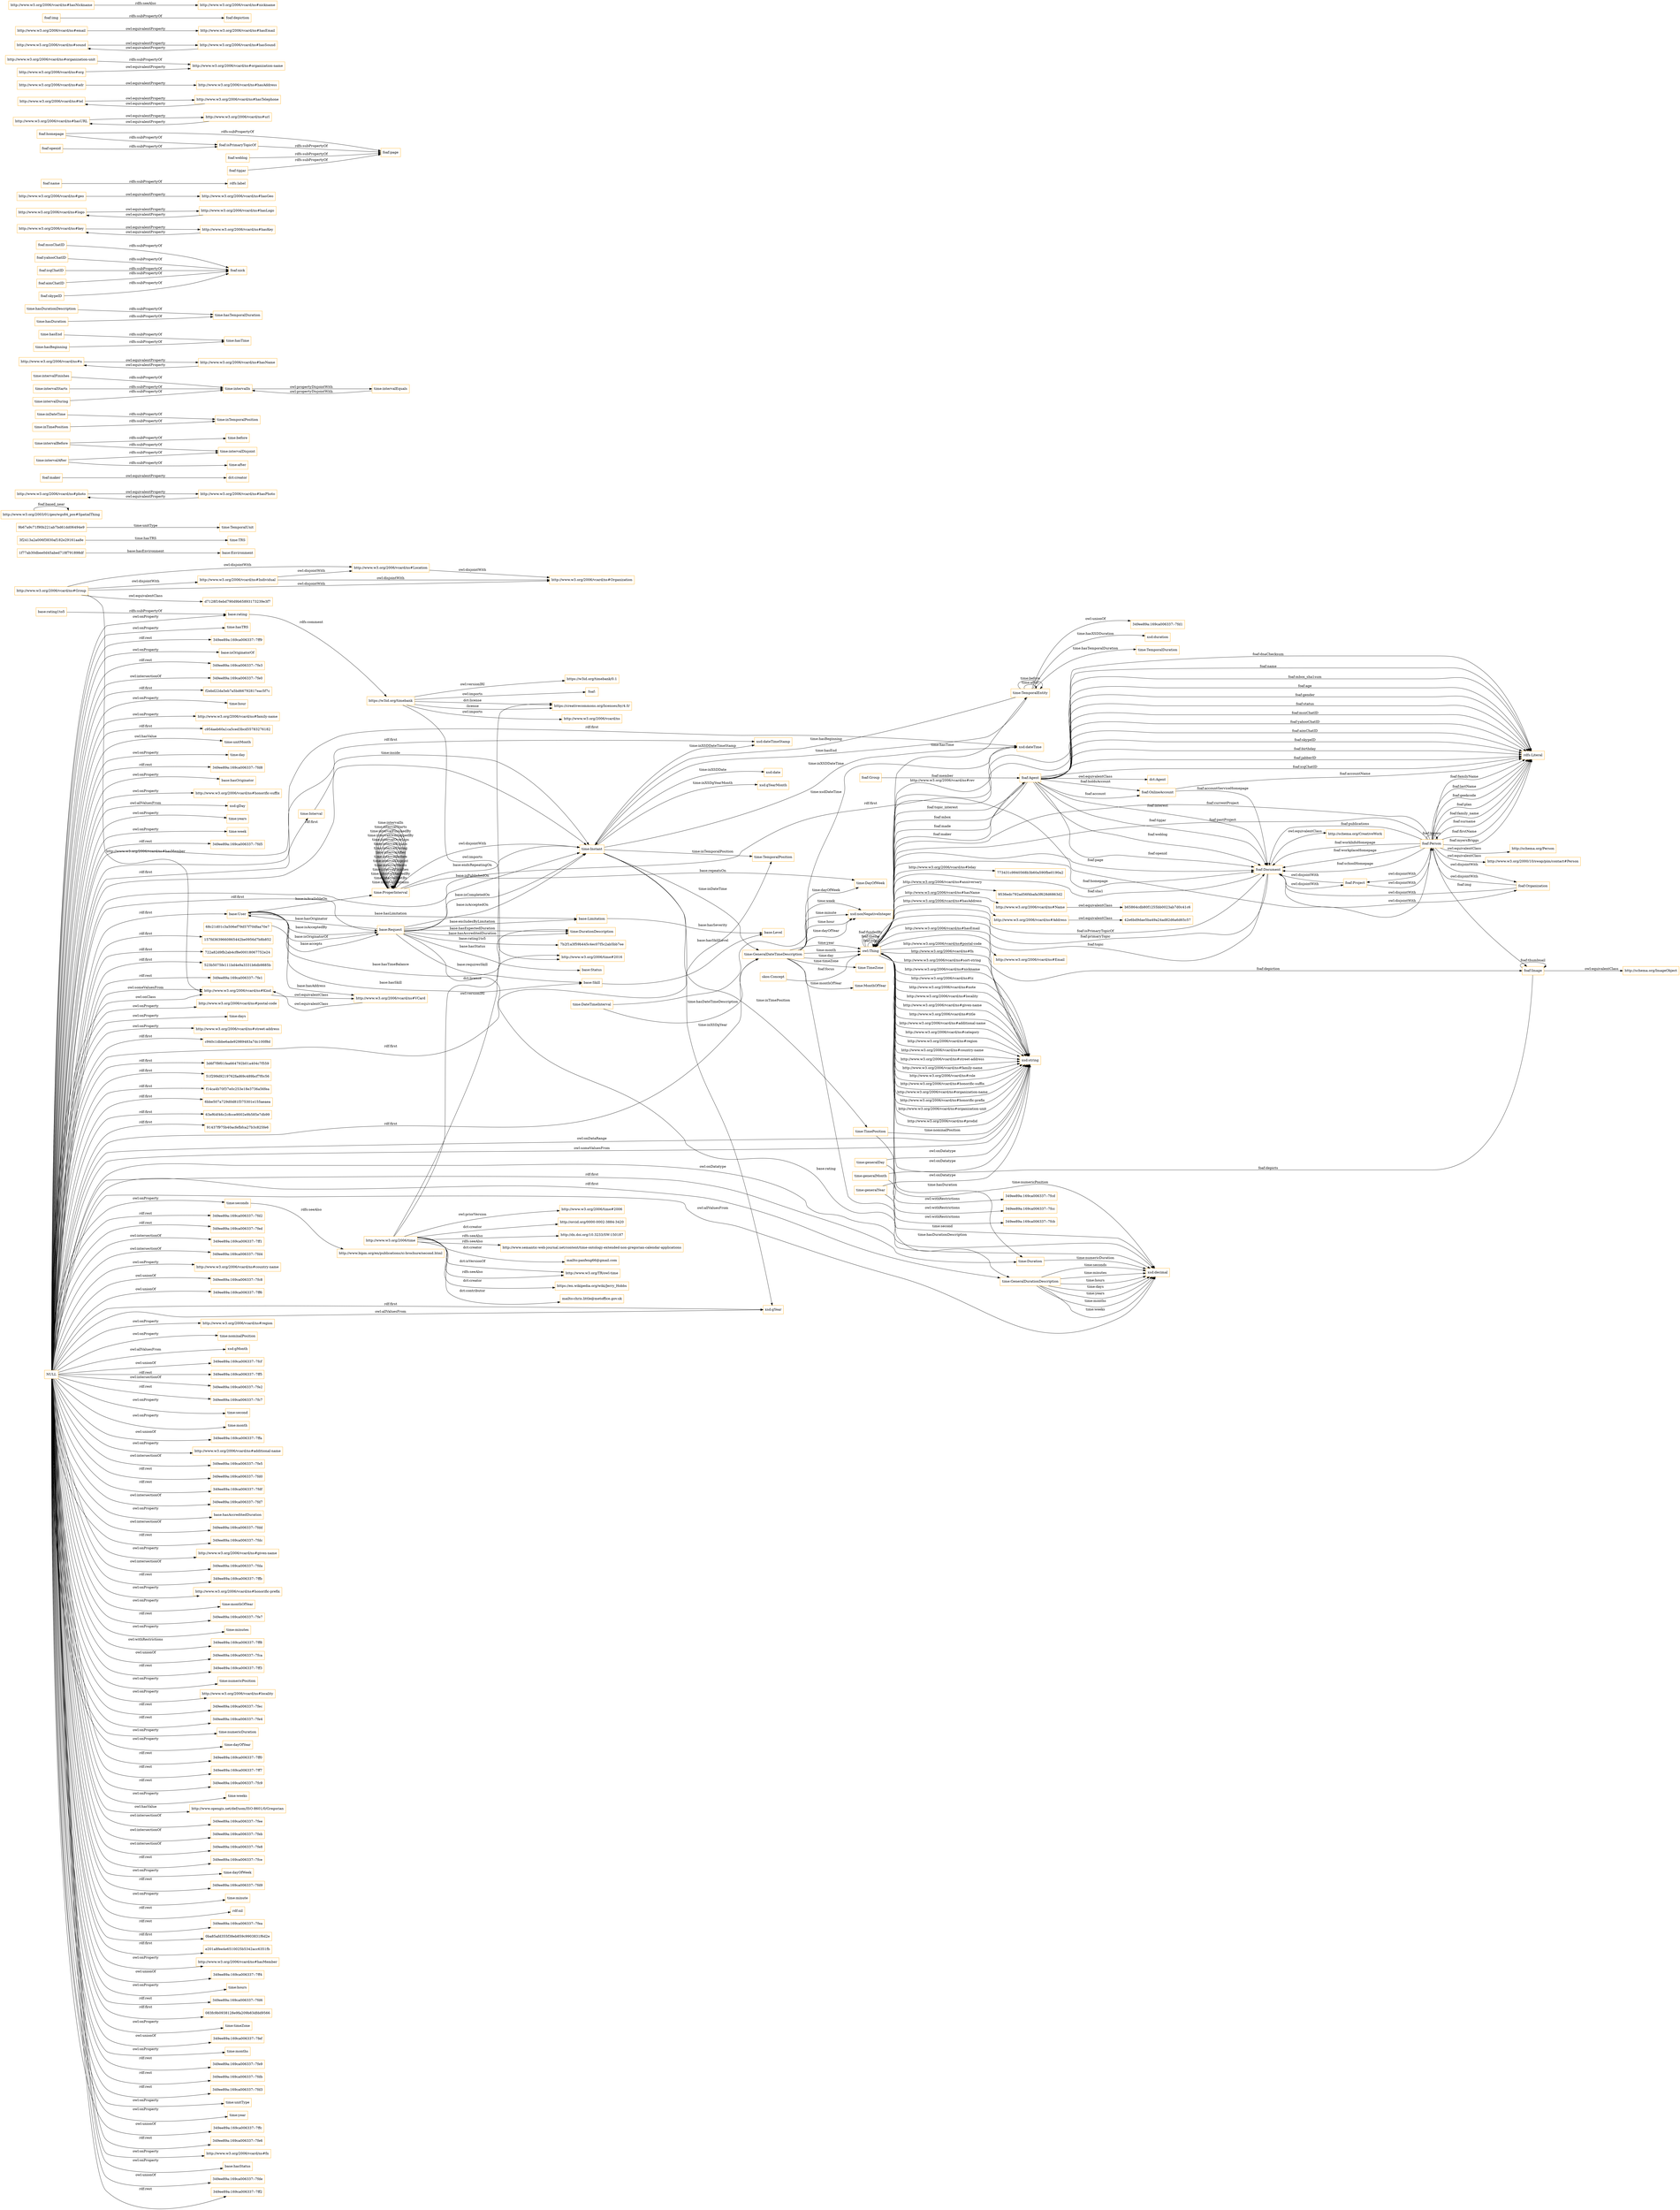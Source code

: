 digraph ar2dtool_diagram { 
rankdir=LR;
size="1501"
node [shape = rectangle, color="orange"]; "base:User" "base:Status" "base:Skill" "base:Request" "base:Limitation" "base:Level" "base:Environment" "1f77ab30dbee0d45abed718f791898df" "68c21d01c3a506ef79d57f70dfaa70e7" "157fd3639660865442be0956d7b8b852" "722a82d9fb2ab4cf8e00018067752e24" "523b5075fe111bd4e9a3331b6db9885b" "42e6bd9dae5ba49a24ad82d6a6d65c57" "http://www.w3.org/2006/vcard/ns#Kind" "http://www.w3.org/2006/vcard/ns#Email" "c940c1dbbe6ade92989483a7dc100f8d" "http://www.w3.org/2006/vcard/ns#Location" "3d6f7f9f01fea664792b01a404c7f559" "51f299d9219762fad69c489bcf7f0c56" "f14ca4b70f37e0c253e18e3736a56fea" "http://www.w3.org/2006/vcard/ns#VCard" "6bbe507a729d0d81f375301e155aeaea" "http://www.w3.org/2006/vcard/ns#Group" "63ef64f46c2c8cce9002e9b585e7db99" "d7128f16ebd790d9b65893173239e3f7" "91437f975b40acfefbfca27b3c825fe6" "http://www.w3.org/2006/vcard/ns#Name" "b65864cdb80f1255bb0023ab7d0c41c6" "http://www.w3.org/2006/vcard/ns#Individual" "http://www.w3.org/2006/vcard/ns#Address" "http://www.w3.org/2006/vcard/ns#Organization" "time:TimeZone" "time:GeneralDateTimeDescription" "time:DateTimeInterval" "time:DurationDescription" "time:TRS" "time:TemporalDuration" "time:Duration" "time:GeneralDurationDescription" "time:ProperInterval" "time:TimePosition" "time:TemporalPosition" "time:Interval" "time:TemporalEntity" "3f2413a2a006f3830af182e29161aa8e" "time:MonthOfYear" "9b67a9c71f90b221ab7bd61dd06494e9" "time:TemporalUnit" "time:Instant" "time:DayOfWeek" "foaf:Image" "foaf:Project" "foaf:Agent" "foaf:Document" "http://www.w3.org/2003/01/geo/wgs84_pos#SpatialThing" "foaf:OnlineAccount" "foaf:Person" "foaf:Organization" "foaf:Group" ; /*classes style*/
	"http://www.w3.org/2006/vcard/ns#photo" -> "http://www.w3.org/2006/vcard/ns#hasPhoto" [ label = "owl:equivalentProperty" ];
	"http://www.w3.org/2006/vcard/ns#hasPhoto" -> "http://www.w3.org/2006/vcard/ns#photo" [ label = "owl:equivalentProperty" ];
	"foaf:maker" -> "dct:creator" [ label = "owl:equivalentProperty" ];
	"http://www.w3.org/2006/time" -> "http://orcid.org/0000-0002-3884-3420" [ label = "dct:creator" ];
	"http://www.w3.org/2006/time" -> "http://www.w3.org/TR/owl-time" [ label = "rdfs:seeAlso" ];
	"http://www.w3.org/2006/time" -> "http://dx.doi.org/10.3233/SW-150187" [ label = "rdfs:seeAlso" ];
	"http://www.w3.org/2006/time" -> "http://www.semantic-web-journal.net/content/time-ontology-extended-non-gregorian-calendar-applications" [ label = "rdfs:seeAlso" ];
	"http://www.w3.org/2006/time" -> "http://www.w3.org/TR/owl-time" [ label = "dct:isVersionOf" ];
	"http://www.w3.org/2006/time" -> "http://www.w3.org/2006/time#2016" [ label = "owl:versionIRI" ];
	"http://www.w3.org/2006/time" -> "mailto:panfeng66@gmail.com" [ label = "dct:creator" ];
	"http://www.w3.org/2006/time" -> "https://en.wikipedia.org/wiki/Jerry_Hobbs" [ label = "dct:creator" ];
	"http://www.w3.org/2006/time" -> "mailto:chris.little@metoffice.gov.uk" [ label = "dct:contributor" ];
	"http://www.w3.org/2006/time" -> "http://www.w3.org/2006/time#2006" [ label = "owl:priorVersion" ];
	"http://www.w3.org/2006/time" -> "https://creativecommons.org/licenses/by/4.0/" [ label = "dct:license" ];
	"time:generalDay" -> "349ee89a:169ca006337:-7fcd" [ label = "owl:withRestrictions" ];
	"time:generalDay" -> "xsd:string" [ label = "owl:onDatatype" ];
	"time:intervalBefore" -> "time:intervalDisjoint" [ label = "rdfs:subPropertyOf" ];
	"time:intervalBefore" -> "time:before" [ label = "rdfs:subPropertyOf" ];
	"time:inDateTime" -> "time:inTemporalPosition" [ label = "rdfs:subPropertyOf" ];
	"time:intervalFinishes" -> "time:intervalIn" [ label = "rdfs:subPropertyOf" ];
	"http://www.w3.org/2006/vcard/ns#n" -> "http://www.w3.org/2006/vcard/ns#hasName" [ label = "owl:equivalentProperty" ];
	"time:hasEnd" -> "time:hasTime" [ label = "rdfs:subPropertyOf" ];
	"time:hasDurationDescription" -> "time:hasTemporalDuration" [ label = "rdfs:subPropertyOf" ];
	"foaf:msnChatID" -> "foaf:nick" [ label = "rdfs:subPropertyOf" ];
	"foaf:yahooChatID" -> "foaf:nick" [ label = "rdfs:subPropertyOf" ];
	"time:intervalIn" -> "time:intervalEquals" [ label = "owl:propertyDisjointWith" ];
	"time:inTimePosition" -> "time:inTemporalPosition" [ label = "rdfs:subPropertyOf" ];
	"http://www.w3.org/2006/vcard/ns#VCard" -> "http://www.w3.org/2006/vcard/ns#Kind" [ label = "owl:equivalentClass" ];
	"http://www.w3.org/2006/vcard/ns#key" -> "http://www.w3.org/2006/vcard/ns#hasKey" [ label = "owl:equivalentProperty" ];
	"http://www.w3.org/2006/vcard/ns#Location" -> "http://www.w3.org/2006/vcard/ns#Organization" [ label = "owl:disjointWith" ];
	"time:generalYear" -> "349ee89a:169ca006337:-7fcb" [ label = "owl:withRestrictions" ];
	"time:generalYear" -> "xsd:string" [ label = "owl:onDatatype" ];
	"http://www.w3.org/2006/vcard/ns#logo" -> "http://www.w3.org/2006/vcard/ns#hasLogo" [ label = "owl:equivalentProperty" ];
	"time:intervalStarts" -> "time:intervalIn" [ label = "rdfs:subPropertyOf" ];
	"foaf:Person" -> "foaf:Project" [ label = "owl:disjointWith" ];
	"foaf:Person" -> "http://schema.org/Person" [ label = "owl:equivalentClass" ];
	"foaf:Person" -> "http://www.w3.org/2000/10/swap/pim/contact#Person" [ label = "owl:equivalentClass" ];
	"foaf:Person" -> "foaf:Organization" [ label = "owl:disjointWith" ];
	"time:intervalDuring" -> "time:intervalIn" [ label = "rdfs:subPropertyOf" ];
	"http://www.w3.org/2006/vcard/ns#geo" -> "http://www.w3.org/2006/vcard/ns#hasGeo" [ label = "owl:equivalentProperty" ];
	"time:ProperInterval" -> "time:Instant" [ label = "owl:disjointWith" ];
	"time:seconds" -> "http://www.bipm.org/en/publications/si-brochure/second.html" [ label = "rdfs:seeAlso" ];
	"foaf:icqChatID" -> "foaf:nick" [ label = "rdfs:subPropertyOf" ];
	"foaf:name" -> "rdfs:label" [ label = "rdfs:subPropertyOf" ];
	"foaf:Project" -> "foaf:Document" [ label = "owl:disjointWith" ];
	"foaf:Project" -> "foaf:Person" [ label = "owl:disjointWith" ];
	"foaf:homepage" -> "foaf:page" [ label = "rdfs:subPropertyOf" ];
	"foaf:homepage" -> "foaf:isPrimaryTopicOf" [ label = "rdfs:subPropertyOf" ];
	"foaf:weblog" -> "foaf:page" [ label = "rdfs:subPropertyOf" ];
	"https://w3id.org/timebank" -> "http://www.w3.org/2006/time#2016" [ label = "owl:imports" ];
	"https://w3id.org/timebank" -> "http://www.w3.org/2006/vcard/ns" [ label = "owl:imports" ];
	"https://w3id.org/timebank" -> "https://creativecommons.org/licenses/by/4.0/" [ label = "dct:license" ];
	"https://w3id.org/timebank" -> "https://w3id.org/timebank/0.1" [ label = "owl:versionIRI" ];
	"https://w3id.org/timebank" -> "https://creativecommons.org/licenses/by/4.0/" [ label = ":license" ];
	"https://w3id.org/timebank" -> "foaf:" [ label = "owl:imports" ];
	"time:generalMonth" -> "349ee89a:169ca006337:-7fcc" [ label = "owl:withRestrictions" ];
	"time:generalMonth" -> "xsd:string" [ label = "owl:onDatatype" ];
	"http://www.w3.org/2006/vcard/ns#hasURL" -> "http://www.w3.org/2006/vcard/ns#url" [ label = "owl:equivalentProperty" ];
	"time:intervalEquals" -> "time:intervalIn" [ label = "owl:propertyDisjointWith" ];
	"foaf:Image" -> "http://schema.org/ImageObject" [ label = "owl:equivalentClass" ];
	"http://www.w3.org/2006/vcard/ns#tel" -> "http://www.w3.org/2006/vcard/ns#hasTelephone" [ label = "owl:equivalentProperty" ];
	"foaf:isPrimaryTopicOf" -> "foaf:page" [ label = "rdfs:subPropertyOf" ];
	"foaf:Document" -> "foaf:Project" [ label = "owl:disjointWith" ];
	"foaf:Document" -> "foaf:Organization" [ label = "owl:disjointWith" ];
	"foaf:Document" -> "http://schema.org/CreativeWork" [ label = "owl:equivalentClass" ];
	"http://www.w3.org/2006/vcard/ns#adr" -> "http://www.w3.org/2006/vcard/ns#hasAddress" [ label = "owl:equivalentProperty" ];
	"base:rating" -> "https://w3id.org/timebank" [ label = "rdfs:comment" ];
	"foaf:aimChatID" -> "foaf:nick" [ label = "rdfs:subPropertyOf" ];
	"http://www.w3.org/2006/vcard/ns#Group" -> "d7128f16ebd790d9b65893173239e3f7" [ label = "owl:equivalentClass" ];
	"http://www.w3.org/2006/vcard/ns#Group" -> "http://www.w3.org/2006/vcard/ns#Organization" [ label = "owl:disjointWith" ];
	"http://www.w3.org/2006/vcard/ns#Group" -> "http://www.w3.org/2006/vcard/ns#Location" [ label = "owl:disjointWith" ];
	"http://www.w3.org/2006/vcard/ns#Group" -> "http://www.w3.org/2006/vcard/ns#Individual" [ label = "owl:disjointWith" ];
	"http://www.w3.org/2006/vcard/ns#hasTelephone" -> "http://www.w3.org/2006/vcard/ns#tel" [ label = "owl:equivalentProperty" ];
	"time:hasDuration" -> "time:hasTemporalDuration" [ label = "rdfs:subPropertyOf" ];
	"time:hasBeginning" -> "time:hasTime" [ label = "rdfs:subPropertyOf" ];
	"http://www.w3.org/2006/vcard/ns#Kind" -> "http://www.w3.org/2006/vcard/ns#VCard" [ label = "owl:equivalentClass" ];
	"foaf:openid" -> "foaf:isPrimaryTopicOf" [ label = "rdfs:subPropertyOf" ];
	"http://www.w3.org/2006/vcard/ns#organization-unit" -> "http://www.w3.org/2006/vcard/ns#organization-name" [ label = "rdfs:subPropertyOf" ];
	"http://www.w3.org/2006/vcard/ns#sound" -> "http://www.w3.org/2006/vcard/ns#hasSound" [ label = "owl:equivalentProperty" ];
	"http://www.w3.org/2006/vcard/ns#hasSound" -> "http://www.w3.org/2006/vcard/ns#sound" [ label = "owl:equivalentProperty" ];
	"http://www.w3.org/2006/vcard/ns#hasKey" -> "http://www.w3.org/2006/vcard/ns#key" [ label = "owl:equivalentProperty" ];
	"http://www.w3.org/2006/vcard/ns#email" -> "http://www.w3.org/2006/vcard/ns#hasEmail" [ label = "owl:equivalentProperty" ];
	"foaf:Agent" -> "dct:Agent" [ label = "owl:equivalentClass" ];
	"foaf:Organization" -> "foaf:Document" [ label = "owl:disjointWith" ];
	"foaf:Organization" -> "foaf:Person" [ label = "owl:disjointWith" ];
	"foaf:img" -> "foaf:depiction" [ label = "rdfs:subPropertyOf" ];
	"foaf:skypeID" -> "foaf:nick" [ label = "rdfs:subPropertyOf" ];
	"time:TemporalEntity" -> "349ee89a:169ca006337:-7fd1" [ label = "owl:unionOf" ];
	"http://www.w3.org/2006/vcard/ns#Individual" -> "http://www.w3.org/2006/vcard/ns#Organization" [ label = "owl:disjointWith" ];
	"http://www.w3.org/2006/vcard/ns#Individual" -> "http://www.w3.org/2006/vcard/ns#Location" [ label = "owl:disjointWith" ];
	"base:rating1to5" -> "base:rating" [ label = "rdfs:subPropertyOf" ];
	"http://www.w3.org/2006/vcard/ns#hasLogo" -> "http://www.w3.org/2006/vcard/ns#logo" [ label = "owl:equivalentProperty" ];
	"NULL" -> "349ee89a:169ca006337:-7fed" [ label = "rdf:rest" ];
	"NULL" -> "foaf:Person" [ label = "rdf:first" ];
	"NULL" -> "349ee89a:169ca006337:-7ff1" [ label = "owl:intersectionOf" ];
	"NULL" -> "349ee89a:169ca006337:-7fd4" [ label = "owl:intersectionOf" ];
	"NULL" -> "http://www.w3.org/2006/vcard/ns#country-name" [ label = "owl:onProperty" ];
	"NULL" -> "349ee89a:169ca006337:-7fc8" [ label = "owl:unionOf" ];
	"NULL" -> "349ee89a:169ca006337:-7ff6" [ label = "owl:unionOf" ];
	"NULL" -> "xsd:gYear" [ label = "rdf:first" ];
	"NULL" -> "http://www.w3.org/2006/vcard/ns#region" [ label = "owl:onProperty" ];
	"NULL" -> "time:nominalPosition" [ label = "owl:onProperty" ];
	"NULL" -> "xsd:gMonth" [ label = "owl:allValuesFrom" ];
	"NULL" -> "349ee89a:169ca006337:-7fcf" [ label = "owl:unionOf" ];
	"NULL" -> "349ee89a:169ca006337:-7ff5" [ label = "rdf:rest" ];
	"NULL" -> "349ee89a:169ca006337:-7fe2" [ label = "owl:intersectionOf" ];
	"NULL" -> "base:Request" [ label = "rdf:first" ];
	"NULL" -> "349ee89a:169ca006337:-7fc7" [ label = "rdf:rest" ];
	"NULL" -> "time:second" [ label = "owl:onProperty" ];
	"NULL" -> "http://www.w3.org/2006/vcard/ns#Kind" [ label = "owl:onClass" ];
	"NULL" -> "time:month" [ label = "owl:onProperty" ];
	"NULL" -> "349ee89a:169ca006337:-7ffa" [ label = "owl:unionOf" ];
	"NULL" -> "base:User" [ label = "rdf:first" ];
	"NULL" -> "3d6f7f9f01fea664792b01a404c7f559" [ label = "rdf:first" ];
	"NULL" -> "http://www.w3.org/2006/vcard/ns#additional-name" [ label = "owl:onProperty" ];
	"NULL" -> "349ee89a:169ca006337:-7fe5" [ label = "owl:intersectionOf" ];
	"NULL" -> "349ee89a:169ca006337:-7fd0" [ label = "rdf:rest" ];
	"NULL" -> "349ee89a:169ca006337:-7fdf" [ label = "rdf:rest" ];
	"NULL" -> "time:GeneralDurationDescription" [ label = "rdf:first" ];
	"NULL" -> "349ee89a:169ca006337:-7fd7" [ label = "owl:intersectionOf" ];
	"NULL" -> "base:hasAccreditedDuration" [ label = "owl:onProperty" ];
	"NULL" -> "time:GeneralDateTimeDescription" [ label = "rdf:first" ];
	"NULL" -> "349ee89a:169ca006337:-7fdd" [ label = "owl:intersectionOf" ];
	"NULL" -> "349ee89a:169ca006337:-7fdc" [ label = "rdf:rest" ];
	"NULL" -> "http://www.w3.org/2006/vcard/ns#given-name" [ label = "owl:onProperty" ];
	"NULL" -> "349ee89a:169ca006337:-7fda" [ label = "owl:intersectionOf" ];
	"NULL" -> "349ee89a:169ca006337:-7ffb" [ label = "rdf:rest" ];
	"NULL" -> "http://www.w3.org/2006/vcard/ns#honorific-prefix" [ label = "owl:onProperty" ];
	"NULL" -> "time:monthOfYear" [ label = "owl:onProperty" ];
	"NULL" -> "349ee89a:169ca006337:-7fe7" [ label = "rdf:rest" ];
	"NULL" -> "time:minutes" [ label = "owl:onProperty" ];
	"NULL" -> "349ee89a:169ca006337:-7ff8" [ label = "owl:withRestrictions" ];
	"NULL" -> "349ee89a:169ca006337:-7fca" [ label = "owl:unionOf" ];
	"NULL" -> "349ee89a:169ca006337:-7ff3" [ label = "rdf:rest" ];
	"NULL" -> "time:numericPosition" [ label = "owl:onProperty" ];
	"NULL" -> "http://www.w3.org/2006/vcard/ns#locality" [ label = "owl:onProperty" ];
	"NULL" -> "349ee89a:169ca006337:-7fec" [ label = "rdf:rest" ];
	"NULL" -> "349ee89a:169ca006337:-7fe4" [ label = "rdf:rest" ];
	"NULL" -> "91437f975b40acfefbfca27b3c825fe6" [ label = "rdf:first" ];
	"NULL" -> "time:numericDuration" [ label = "owl:onProperty" ];
	"NULL" -> "xsd:decimal" [ label = "owl:onDatatype" ];
	"NULL" -> "time:dayOfYear" [ label = "owl:onProperty" ];
	"NULL" -> "349ee89a:169ca006337:-7ff0" [ label = "rdf:rest" ];
	"NULL" -> "63ef64f46c2c8cce9002e9b585e7db99" [ label = "rdf:first" ];
	"NULL" -> "349ee89a:169ca006337:-7ff7" [ label = "rdf:rest" ];
	"NULL" -> "349ee89a:169ca006337:-7fc9" [ label = "rdf:rest" ];
	"NULL" -> "time:weeks" [ label = "owl:onProperty" ];
	"NULL" -> "http://www.opengis.net/def/uom/ISO-8601/0/Gregorian" [ label = "owl:hasValue" ];
	"NULL" -> "349ee89a:169ca006337:-7fee" [ label = "owl:intersectionOf" ];
	"NULL" -> "349ee89a:169ca006337:-7feb" [ label = "owl:intersectionOf" ];
	"NULL" -> "349ee89a:169ca006337:-7fe8" [ label = "owl:intersectionOf" ];
	"NULL" -> "c940c1dbbe6ade92989483a7dc100f8d" [ label = "rdf:first" ];
	"NULL" -> "time:TemporalPosition" [ label = "rdf:first" ];
	"NULL" -> "349ee89a:169ca006337:-7fce" [ label = "rdf:rest" ];
	"NULL" -> "time:dayOfWeek" [ label = "owl:onProperty" ];
	"NULL" -> "523b5075fe111bd4e9a3331b6db9885b" [ label = "rdf:first" ];
	"NULL" -> "349ee89a:169ca006337:-7fd9" [ label = "rdf:rest" ];
	"NULL" -> "time:minute" [ label = "owl:onProperty" ];
	"NULL" -> "rdf:nil" [ label = "rdf:rest" ];
	"NULL" -> "349ee89a:169ca006337:-7fea" [ label = "rdf:rest" ];
	"NULL" -> "http://www.w3.org/2006/vcard/ns#Kind" [ label = "owl:someValuesFrom" ];
	"NULL" -> "0ba85afd355f38eb859c9903831f6d2e" [ label = "rdf:first" ];
	"NULL" -> "e201a8fee4e6510025b5342acc6351fb" [ label = "rdf:first" ];
	"NULL" -> "f14ca4b70f37e0c253e18e3736a56fea" [ label = "rdf:first" ];
	"NULL" -> "http://www.w3.org/2006/vcard/ns#hasMember" [ label = "owl:onProperty" ];
	"NULL" -> "349ee89a:169ca006337:-7ff4" [ label = "owl:unionOf" ];
	"NULL" -> "time:hours" [ label = "owl:onProperty" ];
	"NULL" -> "349ee89a:169ca006337:-7fd6" [ label = "rdf:rest" ];
	"NULL" -> "083fc9b0938128e9fa209b83dfdd9566" [ label = "rdf:first" ];
	"NULL" -> "time:timeZone" [ label = "owl:onProperty" ];
	"NULL" -> "349ee89a:169ca006337:-7fef" [ label = "owl:unionOf" ];
	"NULL" -> "time:months" [ label = "owl:onProperty" ];
	"NULL" -> "349ee89a:169ca006337:-7fe9" [ label = "rdf:rest" ];
	"NULL" -> "base:rating" [ label = "owl:onProperty" ];
	"NULL" -> "51f299d9219762fad69c489bcf7f0c56" [ label = "rdf:first" ];
	"NULL" -> "349ee89a:169ca006337:-7fdb" [ label = "rdf:rest" ];
	"NULL" -> "349ee89a:169ca006337:-7fd3" [ label = "rdf:rest" ];
	"NULL" -> "time:unitType" [ label = "owl:onProperty" ];
	"NULL" -> "time:year" [ label = "owl:onProperty" ];
	"NULL" -> "349ee89a:169ca006337:-7ffc" [ label = "owl:unionOf" ];
	"NULL" -> "time:Duration" [ label = "rdf:first" ];
	"NULL" -> "time:seconds" [ label = "owl:onProperty" ];
	"NULL" -> "xsd:dateTime" [ label = "rdf:first" ];
	"NULL" -> "349ee89a:169ca006337:-7fe6" [ label = "rdf:rest" ];
	"NULL" -> "http://www.w3.org/2006/vcard/ns#fn" [ label = "owl:onProperty" ];
	"NULL" -> "base:hasStatus" [ label = "owl:onProperty" ];
	"NULL" -> "349ee89a:169ca006337:-7fde" [ label = "owl:unionOf" ];
	"NULL" -> "349ee89a:169ca006337:-7ff2" [ label = "rdf:rest" ];
	"NULL" -> "time:hasTRS" [ label = "owl:onProperty" ];
	"NULL" -> "349ee89a:169ca006337:-7ff9" [ label = "rdf:rest" ];
	"NULL" -> "base:isOriginatorOf" [ label = "owl:onProperty" ];
	"NULL" -> "349ee89a:169ca006337:-7fe3" [ label = "rdf:rest" ];
	"NULL" -> "349ee89a:169ca006337:-7fe0" [ label = "owl:intersectionOf" ];
	"NULL" -> "f2ebd22da5eb7a5bd66792817eac5f7c" [ label = "rdf:first" ];
	"NULL" -> "time:hour" [ label = "owl:onProperty" ];
	"NULL" -> "xsd:string" [ label = "owl:onDataRange" ];
	"NULL" -> "6bbe507a729d0d81f375301e155aeaea" [ label = "rdf:first" ];
	"NULL" -> "http://www.w3.org/2006/vcard/ns#family-name" [ label = "owl:onProperty" ];
	"NULL" -> "c954aeb60a1ca5ced3bcd55783276182" [ label = "rdf:first" ];
	"NULL" -> "time:unitMonth" [ label = "owl:hasValue" ];
	"NULL" -> "xsd:gYear" [ label = "owl:allValuesFrom" ];
	"NULL" -> "time:day" [ label = "owl:onProperty" ];
	"NULL" -> "xsd:gDay" [ label = "owl:allValuesFrom" ];
	"NULL" -> "349ee89a:169ca006337:-7fd8" [ label = "rdf:rest" ];
	"NULL" -> "base:hasOriginator" [ label = "owl:onProperty" ];
	"NULL" -> "time:Interval" [ label = "rdf:first" ];
	"NULL" -> "http://www.w3.org/2006/vcard/ns#honorific-suffix" [ label = "owl:onProperty" ];
	"NULL" -> "time:years" [ label = "owl:onProperty" ];
	"NULL" -> "time:week" [ label = "owl:onProperty" ];
	"NULL" -> "time:Instant" [ label = "rdf:first" ];
	"NULL" -> "157fd3639660865442be0956d7b8b852" [ label = "rdf:first" ];
	"NULL" -> "xsd:decimal" [ label = "owl:allValuesFrom" ];
	"NULL" -> "349ee89a:169ca006337:-7fd5" [ label = "rdf:rest" ];
	"NULL" -> "349ee89a:169ca006337:-7fe1" [ label = "rdf:rest" ];
	"NULL" -> "xsd:dateTimeStamp" [ label = "rdf:first" ];
	"NULL" -> "722a82d9fb2ab4cf8e00018067752e24" [ label = "rdf:first" ];
	"NULL" -> "http://www.w3.org/2006/vcard/ns#postal-code" [ label = "owl:onProperty" ];
	"NULL" -> "time:days" [ label = "owl:onProperty" ];
	"NULL" -> "http://www.w3.org/2006/vcard/ns#street-address" [ label = "owl:onProperty" ];
	"NULL" -> "349ee89a:169ca006337:-7fd2" [ label = "rdf:rest" ];
	"NULL" -> "xsd:string" [ label = "owl:someValuesFrom" ];
	"http://www.w3.org/2006/vcard/ns#hasNickname" -> "http://www.w3.org/2006/vcard/ns#nickname" [ label = "rdfs:seeAlso" ];
	"http://www.w3.org/2006/vcard/ns#hasName" -> "http://www.w3.org/2006/vcard/ns#n" [ label = "owl:equivalentProperty" ];
	"time:intervalAfter" -> "time:intervalDisjoint" [ label = "rdfs:subPropertyOf" ];
	"time:intervalAfter" -> "time:after" [ label = "rdfs:subPropertyOf" ];
	"http://www.w3.org/2006/vcard/ns#org" -> "http://www.w3.org/2006/vcard/ns#organization-name" [ label = "owl:equivalentProperty" ];
	"http://www.w3.org/2006/vcard/ns#Address" -> "42e6bd9dae5ba49a24ad82d6a6d65c57" [ label = "owl:equivalentClass" ];
	"foaf:tipjar" -> "foaf:page" [ label = "rdfs:subPropertyOf" ];
	"http://www.w3.org/2006/vcard/ns#url" -> "http://www.w3.org/2006/vcard/ns#hasURL" [ label = "owl:equivalentProperty" ];
	"http://www.w3.org/2006/vcard/ns#Name" -> "b65864cdb80f1255bb0023ab7d0c41c6" [ label = "owl:equivalentClass" ];
	"time:TimePosition" -> "xsd:string" [ label = "time:nominalPosition" ];
	"owl:Thing" -> "rdfs:Literal" [ label = "foaf:name" ];
	"owl:Thing" -> "foaf:Document" [ label = "foaf:page" ];
	"time:GeneralDateTimeDescription" -> "time:DayOfWeek" [ label = "time:dayOfWeek" ];
	"time:TemporalEntity" -> "time:Instant" [ label = "time:hasEnd" ];
	"time:ProperInterval" -> "time:Instant" [ label = "base:endsRepeatingOn" ];
	"time:ProperInterval" -> "time:ProperInterval" [ label = "time:intervalContains" ];
	"time:Instant" -> "xsd:gYear" [ label = "time:inXSDgYear" ];
	"foaf:Agent" -> "foaf:Document" [ label = "foaf:openid" ];
	"owl:Thing" -> "xsd:string" [ label = "http://www.w3.org/2006/vcard/ns#prodid" ];
	"time:TemporalEntity" -> "time:Instant" [ label = "time:hasBeginning" ];
	"owl:Thing" -> "xsd:string" [ label = "http://www.w3.org/2006/vcard/ns#postal-code" ];
	"base:Request" -> "time:Instant" [ label = "base:isCompletedOn" ];
	"owl:Thing" -> "rdfs:Literal" [ label = "foaf:dnaChecksum" ];
	"owl:Thing" -> "xsd:string" [ label = "http://www.w3.org/2006/vcard/ns#fn" ];
	"time:ProperInterval" -> "time:ProperInterval" [ label = "time:intervalMetBy" ];
	"time:Instant" -> "xsd:dateTimeStamp" [ label = "time:inXSDDateTimeStamp" ];
	"foaf:Person" -> "owl:Thing" [ label = "foaf:pastProject" ];
	"owl:Thing" -> "time:GeneralDurationDescription" [ label = "time:hasDurationDescription" ];
	"foaf:Person" -> "rdfs:Literal" [ label = "foaf:surname" ];
	"foaf:Person" -> "rdfs:Literal" [ label = "foaf:firstName" ];
	"time:GeneralDurationDescription" -> "xsd:decimal" [ label = "time:seconds" ];
	"time:Instant" -> "xsd:date" [ label = "time:inXSDDate" ];
	"time:DateTimeInterval" -> "xsd:dateTime" [ label = "time:xsdDateTime" ];
	"base:Request" -> "base:Skill" [ label = "base:requiresSkill" ];
	"foaf:Agent" -> "owl:Thing" [ label = "foaf:topic_interest" ];
	"owl:Thing" -> "xsd:string" [ label = "http://www.w3.org/2006/vcard/ns#sort-string" ];
	"owl:Thing" -> "773431c9940568b3b60a590fbe0190a2" [ label = "http://www.w3.org/2006/vcard/ns#bday" ];
	"base:Request" -> "base:Status" [ label = "base:hasStatus" ];
	"time:GeneralDateTimeDescription" -> "time:TimeZone" [ label = "time:timeZone" ];
	"http://www.w3.org/2003/01/geo/wgs84_pos#SpatialThing" -> "http://www.w3.org/2003/01/geo/wgs84_pos#SpatialThing" [ label = "foaf:based_near" ];
	"foaf:Agent" -> "foaf:OnlineAccount" [ label = "foaf:account" ];
	"foaf:Agent" -> "rdfs:Literal" [ label = "foaf:gender" ];
	"owl:Thing" -> "time:TemporalEntity" [ label = "time:hasTime" ];
	"time:ProperInterval" -> "time:ProperInterval" [ label = "time:intervalStartedBy" ];
	"foaf:Agent" -> "rdfs:Literal" [ label = "foaf:status" ];
	"time:Instant" -> "xsd:dateTime" [ label = "time:inXSDDateTime" ];
	"owl:Thing" -> "foaf:Document" [ label = "foaf:homepage" ];
	"base:Skill" -> "base:Level" [ label = "base:hasSkillLevel" ];
	"foaf:Agent" -> "foaf:Document" [ label = "foaf:interest" ];
	"time:TemporalEntity" -> "xsd:duration" [ label = "time:hasXSDDuration" ];
	"foaf:Agent" -> "rdfs:Literal" [ label = "foaf:msnChatID" ];
	"time:GeneralDateTimeDescription" -> "xsd:nonNegativeInteger" [ label = "time:minute" ];
	"time:GeneralDurationDescription" -> "xsd:decimal" [ label = "time:minutes" ];
	"time:ProperInterval" -> "time:ProperInterval" [ label = "time:intervalFinishes" ];
	"owl:Thing" -> "xsd:string" [ label = "http://www.w3.org/2006/vcard/ns#nickname" ];
	"owl:Thing" -> "foaf:Agent" [ label = "foaf:maker" ];
	"1f77ab30dbee0d45abed718f791898df" -> "base:Environment" [ label = "base:hasEnvironment" ];
	"foaf:Agent" -> "rdfs:Literal" [ label = "foaf:yahooChatID" ];
	"foaf:OnlineAccount" -> "foaf:Document" [ label = "foaf:accountServiceHomepage" ];
	"time:Instant" -> "time:TimePosition" [ label = "time:inTimePosition" ];
	"owl:Thing" -> "xsd:string" [ label = "http://www.w3.org/2006/vcard/ns#tz" ];
	"foaf:Person" -> "rdfs:Literal" [ label = "foaf:myersBriggs" ];
	"owl:Thing" -> "xsd:string" [ label = "http://www.w3.org/2006/vcard/ns#note" ];
	"time:ProperInterval" -> "time:ProperInterval" [ label = "time:intervalMeets" ];
	"foaf:Person" -> "rdfs:Literal" [ label = "foaf:familyName" ];
	"3f2413a2a006f3830af182e29161aa8e" -> "time:TRS" [ label = "time:hasTRS" ];
	"owl:Thing" -> "9536edc792ad56f4bafa3f628d6863d2" [ label = "http://www.w3.org/2006/vcard/ns#anniversary" ];
	"owl:Thing" -> "xsd:string" [ label = "http://www.w3.org/2006/vcard/ns#locality" ];
	"base:User" -> "base:Request" [ label = "base:isOriginatorOf" ];
	"foaf:Group" -> "foaf:Agent" [ label = "foaf:member" ];
	"owl:Thing" -> "xsd:string" [ label = "http://www.w3.org/2006/vcard/ns#given-name" ];
	"time:TimePosition" -> "xsd:decimal" [ label = "time:numericPosition" ];
	"time:TemporalEntity" -> "time:TemporalDuration" [ label = "time:hasTemporalDuration" ];
	"owl:Thing" -> "xsd:string" [ label = "http://www.w3.org/2006/vcard/ns#title" ];
	"foaf:Person" -> "foaf:Person" [ label = "foaf:knows" ];
	"owl:Thing" -> "owl:Thing" [ label = "foaf:logo" ];
	"time:ProperInterval" -> "time:ProperInterval" [ label = "time:intervalDisjoint" ];
	"foaf:Agent" -> "rdfs:Literal" [ label = "foaf:aimChatID" ];
	"owl:Thing" -> "owl:Thing" [ label = "foaf:theme" ];
	"base:Limitation" -> "base:Level" [ label = "base:hasSeverity" ];
	"time:ProperInterval" -> "time:ProperInterval" [ label = "time:intervalBefore" ];
	"time:TemporalEntity" -> "time:TemporalEntity" [ label = "time:after" ];
	"time:ProperInterval" -> "time:ProperInterval" [ label = "time:intervalAfter" ];
	"http://www.w3.org/2006/vcard/ns#Group" -> "http://www.w3.org/2006/vcard/ns#Kind" [ label = "http://www.w3.org/2006/vcard/ns#hasMember" ];
	"owl:Thing" -> "xsd:string" [ label = "http://www.w3.org/2006/vcard/ns#additional-name" ];
	"time:ProperInterval" -> "time:DayOfWeek" [ label = "base:repeatsOn" ];
	"time:DateTimeInterval" -> "time:GeneralDateTimeDescription" [ label = "time:hasDateTimeDescription" ];
	"base:Request" -> "time:Instant" [ label = "base:isAcceptedOn" ];
	"foaf:Person" -> "owl:Thing" [ label = "foaf:currentProject" ];
	"base:Request" -> "time:DurationDescription" [ label = "base:hasExpectedDuration" ];
	"time:ProperInterval" -> "time:ProperInterval" [ label = "time:intervalDuring" ];
	"time:ProperInterval" -> "time:ProperInterval" [ label = "time:intervalEquals" ];
	"time:Duration" -> "xsd:decimal" [ label = "time:numericDuration" ];
	"foaf:Agent" -> "rdfs:Literal" [ label = "foaf:skypeID" ];
	"foaf:Person" -> "rdfs:Literal" [ label = "foaf:lastName" ];
	"foaf:Agent" -> "rdfs:Literal" [ label = "foaf:birthday" ];
	"68c21d01c3a506ef79d57f70dfaa70e7" -> "http://www.w3.org/2006/vcard/ns#VCard" [ label = "base:hasAddress" ];
	"base:Request" -> "base:User" [ label = "base:hasOriginator" ];
	"foaf:Image" -> "owl:Thing" [ label = "foaf:depicts" ];
	"base:Request" -> "time:Instant" [ label = "base:isPublishedOn" ];
	"owl:Thing" -> "http://www.w3.org/2006/vcard/ns#Name" [ label = "http://www.w3.org/2006/vcard/ns#hasName" ];
	"owl:Thing" -> "xsd:dateTime" [ label = "http://www.w3.org/2006/vcard/ns#rev" ];
	"foaf:Document" -> "owl:Thing" [ label = "foaf:sha1" ];
	"time:GeneralDurationDescription" -> "xsd:decimal" [ label = "time:hours" ];
	"9b67a9c71f90b221ab7bd61dd06494e9" -> "time:TemporalUnit" [ label = "time:unitType" ];
	"base:Request" -> "xsd:decimal" [ label = "base:rating" ];
	"time:GeneralDateTimeDescription" -> "owl:Thing" [ label = "time:year" ];
	"owl:Thing" -> "xsd:string" [ label = "http://www.w3.org/2006/vcard/ns#category" ];
	"foaf:Agent" -> "foaf:Document" [ label = "foaf:tipjar" ];
	"foaf:Person" -> "foaf:Document" [ label = "foaf:publications" ];
	"base:User" -> "time:DurationDescription" [ label = "base:hasTimeBalance" ];
	"owl:Thing" -> "xsd:string" [ label = "http://www.w3.org/2006/vcard/ns#region" ];
	"time:ProperInterval" -> "time:ProperInterval" [ label = "time:intervalOverlaps" ];
	"time:ProperInterval" -> "time:ProperInterval" [ label = "time:intervalOverlappedBy" ];
	"owl:Thing" -> "http://www.w3.org/2006/vcard/ns#Address" [ label = "http://www.w3.org/2006/vcard/ns#hasAddress" ];
	"owl:Thing" -> "owl:Thing" [ label = "foaf:fundedBy" ];
	"base:Request" -> "base:Limitation" [ label = "base:excludesByLimitation" ];
	"time:Instant" -> "time:TemporalPosition" [ label = "time:inTemporalPosition" ];
	"time:GeneralDurationDescription" -> "xsd:decimal" [ label = "time:days" ];
	"foaf:Person" -> "foaf:Image" [ label = "foaf:img" ];
	"owl:Thing" -> "xsd:string" [ label = "http://www.w3.org/2006/vcard/ns#country-name" ];
	"foaf:Agent" -> "rdfs:Literal" [ label = "foaf:jabberID" ];
	"owl:Thing" -> "xsd:string" [ label = "http://www.w3.org/2006/vcard/ns#street-address" ];
	"base:User" -> "base:Limitation" [ label = "base:hasLimitation" ];
	"foaf:Person" -> "foaf:Document" [ label = "foaf:workInfoHomepage" ];
	"time:Instant" -> "xsd:gYearMonth" [ label = "time:inXSDgYearMonth" ];
	"foaf:Agent" -> "rdfs:Literal" [ label = "foaf:icqChatID" ];
	"time:Instant" -> "time:GeneralDateTimeDescription" [ label = "time:inDateTime" ];
	"base:Request" -> "7b2f1a3f59b445c4ec07f5c2ab5bb7ee" [ label = "base:rating1to5" ];
	"foaf:Agent" -> "foaf:Document" [ label = "foaf:weblog" ];
	"owl:Thing" -> "xsd:string" [ label = "http://www.w3.org/2006/vcard/ns#family-name" ];
	"foaf:Person" -> "foaf:Document" [ label = "foaf:workplaceHomepage" ];
	"owl:Thing" -> "http://www.w3.org/2006/vcard/ns#Email" [ label = "http://www.w3.org/2006/vcard/ns#hasEmail" ];
	"foaf:Person" -> "foaf:Document" [ label = "foaf:schoolHomepage" ];
	"time:GeneralDateTimeDescription" -> "xsd:nonNegativeInteger" [ label = "time:hour" ];
	"foaf:Agent" -> "foaf:OnlineAccount" [ label = "foaf:holdsAccount" ];
	"base:User" -> "base:Skill" [ label = "base:hasSkill" ];
	"owl:Thing" -> "foaf:Document" [ label = "foaf:isPrimaryTopicOf" ];
	"foaf:Image" -> "foaf:Image" [ label = "foaf:thumbnail" ];
	"time:GeneralDurationDescription" -> "xsd:decimal" [ label = "time:years" ];
	"owl:Thing" -> "xsd:string" [ label = "http://www.w3.org/2006/vcard/ns#role" ];
	"base:Request" -> "time:DurationDescription" [ label = "base:hasAccreditedDuration" ];
	"base:User" -> "base:Request" [ label = "base:accepts" ];
	"time:GeneralDateTimeDescription" -> "xsd:nonNegativeInteger" [ label = "time:dayOfYear" ];
	"skos:Concept" -> "owl:Thing" [ label = "foaf:focus" ];
	"foaf:Document" -> "owl:Thing" [ label = "foaf:primaryTopic" ];
	"time:GeneralDateTimeDescription" -> "xsd:nonNegativeInteger" [ label = "time:week" ];
	"owl:Thing" -> "time:Duration" [ label = "time:hasDuration" ];
	"time:GeneralDurationDescription" -> "xsd:decimal" [ label = "time:months" ];
	"foaf:Agent" -> "owl:Thing" [ label = "foaf:mbox" ];
	"time:GeneralDateTimeDescription" -> "owl:Thing" [ label = "time:month" ];
	"time:ProperInterval" -> "time:ProperInterval" [ label = "time:intervalFinishedBy" ];
	"owl:Thing" -> "xsd:string" [ label = "http://www.w3.org/2006/vcard/ns#honorific-suffix" ];
	"time:TemporalEntity" -> "time:TemporalEntity" [ label = "time:before" ];
	"owl:Thing" -> "xsd:string" [ label = "http://www.w3.org/2006/vcard/ns#organization-name" ];
	"owl:Thing" -> "xsd:string" [ label = "http://www.w3.org/2006/vcard/ns#honorific-prefix" ];
	"time:GeneralDurationDescription" -> "xsd:decimal" [ label = "time:weeks" ];
	"time:GeneralDateTimeDescription" -> "xsd:decimal" [ label = "time:second" ];
	"time:ProperInterval" -> "time:ProperInterval" [ label = "time:intervalStarts" ];
	"time:GeneralDateTimeDescription" -> "time:MonthOfYear" [ label = "time:monthOfYear" ];
	"base:Request" -> "base:User" [ label = "base:isAcceptedBy" ];
	"time:Interval" -> "time:Instant" [ label = "time:inside" ];
	"foaf:Person" -> "rdfs:Literal" [ label = "foaf:geekcode" ];
	"time:GeneralDateTimeDescription" -> "owl:Thing" [ label = "time:day" ];
	"foaf:Person" -> "rdfs:Literal" [ label = "foaf:plan" ];
	"foaf:Person" -> "rdfs:Literal" [ label = "foaf:family_name" ];
	"owl:Thing" -> "foaf:Image" [ label = "foaf:depiction" ];
	"owl:Thing" -> "xsd:string" [ label = "http://www.w3.org/2006/vcard/ns#organization-unit" ];
	"time:ProperInterval" -> "time:ProperInterval" [ label = "time:intervalIn" ];
	"foaf:Agent" -> "owl:Thing" [ label = "foaf:made" ];
	"base:User" -> "time:ProperInterval" [ label = "base:isAvailableOn" ];
	"foaf:Agent" -> "rdfs:Literal" [ label = "foaf:mbox_sha1sum" ];
	"foaf:OnlineAccount" -> "rdfs:Literal" [ label = "foaf:accountName" ];
	"foaf:Agent" -> "rdfs:Literal" [ label = "foaf:age" ];
	"foaf:Document" -> "owl:Thing" [ label = "foaf:topic" ];

}

